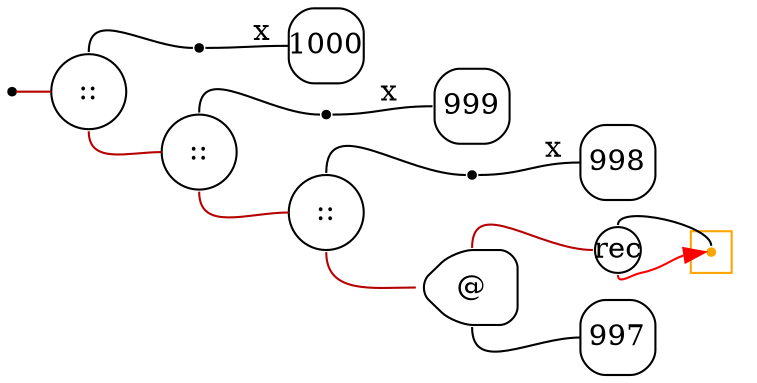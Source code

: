 digraph G {
  rankdir=LR;
  edge[arrowhead=none,arrowtail=none];
  node[fixedsize=true,shape=circle]
  size="12.133333333333333,4.987468750000001";
  labeldistance=0;
  nodesep=.175;
  ranksep=.175;

 nd1[shape=point];
   nd14[label="1000",tooltip="nd14-ConstGraph",style=rounded,orientation=90,shape=square,color="#000000"];
 nd42[label="::",tooltip="nd42-BinOpGraph",style=rounded,color="#000000"];
 nd59[label=" ",tooltip="nd59-ContractGraph",style=rounded,orientation=90,shape=point];
   nd111[label="999",tooltip="nd111-ConstGraph",style=rounded,orientation=90,shape=square,color="#000000"];
 nd84[label="::",tooltip="nd84-BinOpGraph",style=rounded,color="#000000"];
 nd92[label=" ",tooltip="nd92-ContractGraph",style=rounded,orientation=90,shape=point];
   nd156[label="998",tooltip="nd156-ConstGraph",style=rounded,orientation=90,shape=square,color="#000000"];
 nd158[label="rec",tooltip="nd158-RecurGraph",style=rounded,width=.3,height=.3,color="#000000"];
   subgraph cluster_nd162 {
     graph[style=fill,color="orange"];ndcluster_nd162[tooltip="nd162",orientation=90,shape=point,color="orange"];
   };
 nd129[label="::",tooltip="nd129-BinOpGraph",style=rounded,color="#000000"];
 nd130[label="@",tooltip="nd130-AppGraph",style=rounded,orientation=90,shape=house,color="#000000"];
 nd137[label=" ",tooltip="nd137-ContractGraph",style=rounded,orientation=90,shape=point];
   nd201[label="997",tooltip="nd201-ConstGraph",style=rounded,orientation=90,shape=square,color="#000000"];

  nd42->nd59[tailport=n,headport=w];
  nd1->nd42[label="",tailport=e,headport=w,color="#b70000",arrowhead=none,arrowtail=none];
  nd59->nd14[label="x",tailport=e,headport=w];
  nd84->nd92[tailport=n,headport=w];
  nd42->nd84[label="",tailport=s,headport=w,color="#b70000",arrowhead=none,arrowtail=none];
  nd92->nd111[label="x",tailport=e,headport=w];
  nd130->nd158[tailport=n,headport=w,color="#b70000",arrowhead=none,arrowtail=none];
  nd130->nd201[tailport=s,headport=w];
  nd129->nd130[tailport=s,headport=w,color="#b70000",arrowhead=none,arrowtail=none];
  nd129->nd137[tailport=n,headport=w];
  nd84->nd129[label="",tailport=s,headport=w,color="#b70000",arrowhead=none,arrowtail=none];
  nd137->nd156[label="x",tailport=e,headport=w];
  nd158->ndcluster_nd162[dir=back,headport=n,tailport=n];
  nd158->ndcluster_nd162[tailport=s,headport=w,color=red,arrowhead=normal];
}